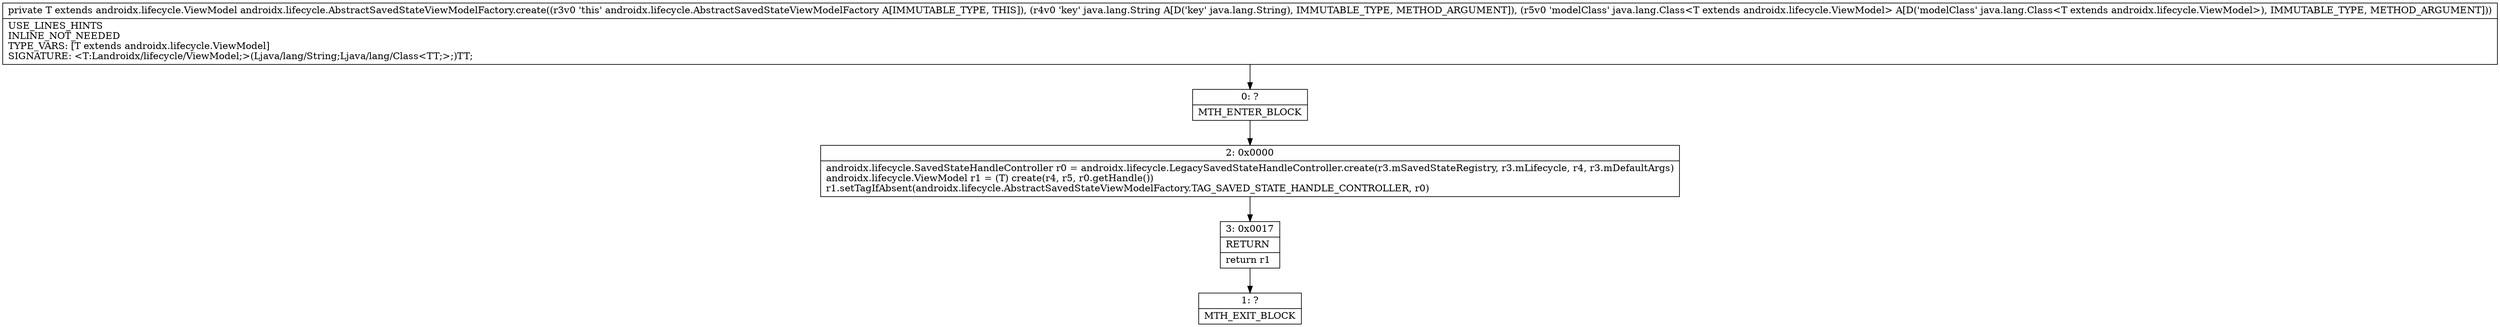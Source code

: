 digraph "CFG forandroidx.lifecycle.AbstractSavedStateViewModelFactory.create(Ljava\/lang\/String;Ljava\/lang\/Class;)Landroidx\/lifecycle\/ViewModel;" {
Node_0 [shape=record,label="{0\:\ ?|MTH_ENTER_BLOCK\l}"];
Node_2 [shape=record,label="{2\:\ 0x0000|androidx.lifecycle.SavedStateHandleController r0 = androidx.lifecycle.LegacySavedStateHandleController.create(r3.mSavedStateRegistry, r3.mLifecycle, r4, r3.mDefaultArgs)\landroidx.lifecycle.ViewModel r1 = (T) create(r4, r5, r0.getHandle())\lr1.setTagIfAbsent(androidx.lifecycle.AbstractSavedStateViewModelFactory.TAG_SAVED_STATE_HANDLE_CONTROLLER, r0)\l}"];
Node_3 [shape=record,label="{3\:\ 0x0017|RETURN\l|return r1\l}"];
Node_1 [shape=record,label="{1\:\ ?|MTH_EXIT_BLOCK\l}"];
MethodNode[shape=record,label="{private T extends androidx.lifecycle.ViewModel androidx.lifecycle.AbstractSavedStateViewModelFactory.create((r3v0 'this' androidx.lifecycle.AbstractSavedStateViewModelFactory A[IMMUTABLE_TYPE, THIS]), (r4v0 'key' java.lang.String A[D('key' java.lang.String), IMMUTABLE_TYPE, METHOD_ARGUMENT]), (r5v0 'modelClass' java.lang.Class\<T extends androidx.lifecycle.ViewModel\> A[D('modelClass' java.lang.Class\<T extends androidx.lifecycle.ViewModel\>), IMMUTABLE_TYPE, METHOD_ARGUMENT]))  | USE_LINES_HINTS\lINLINE_NOT_NEEDED\lTYPE_VARS: [T extends androidx.lifecycle.ViewModel]\lSIGNATURE: \<T:Landroidx\/lifecycle\/ViewModel;\>(Ljava\/lang\/String;Ljava\/lang\/Class\<TT;\>;)TT;\l}"];
MethodNode -> Node_0;Node_0 -> Node_2;
Node_2 -> Node_3;
Node_3 -> Node_1;
}

